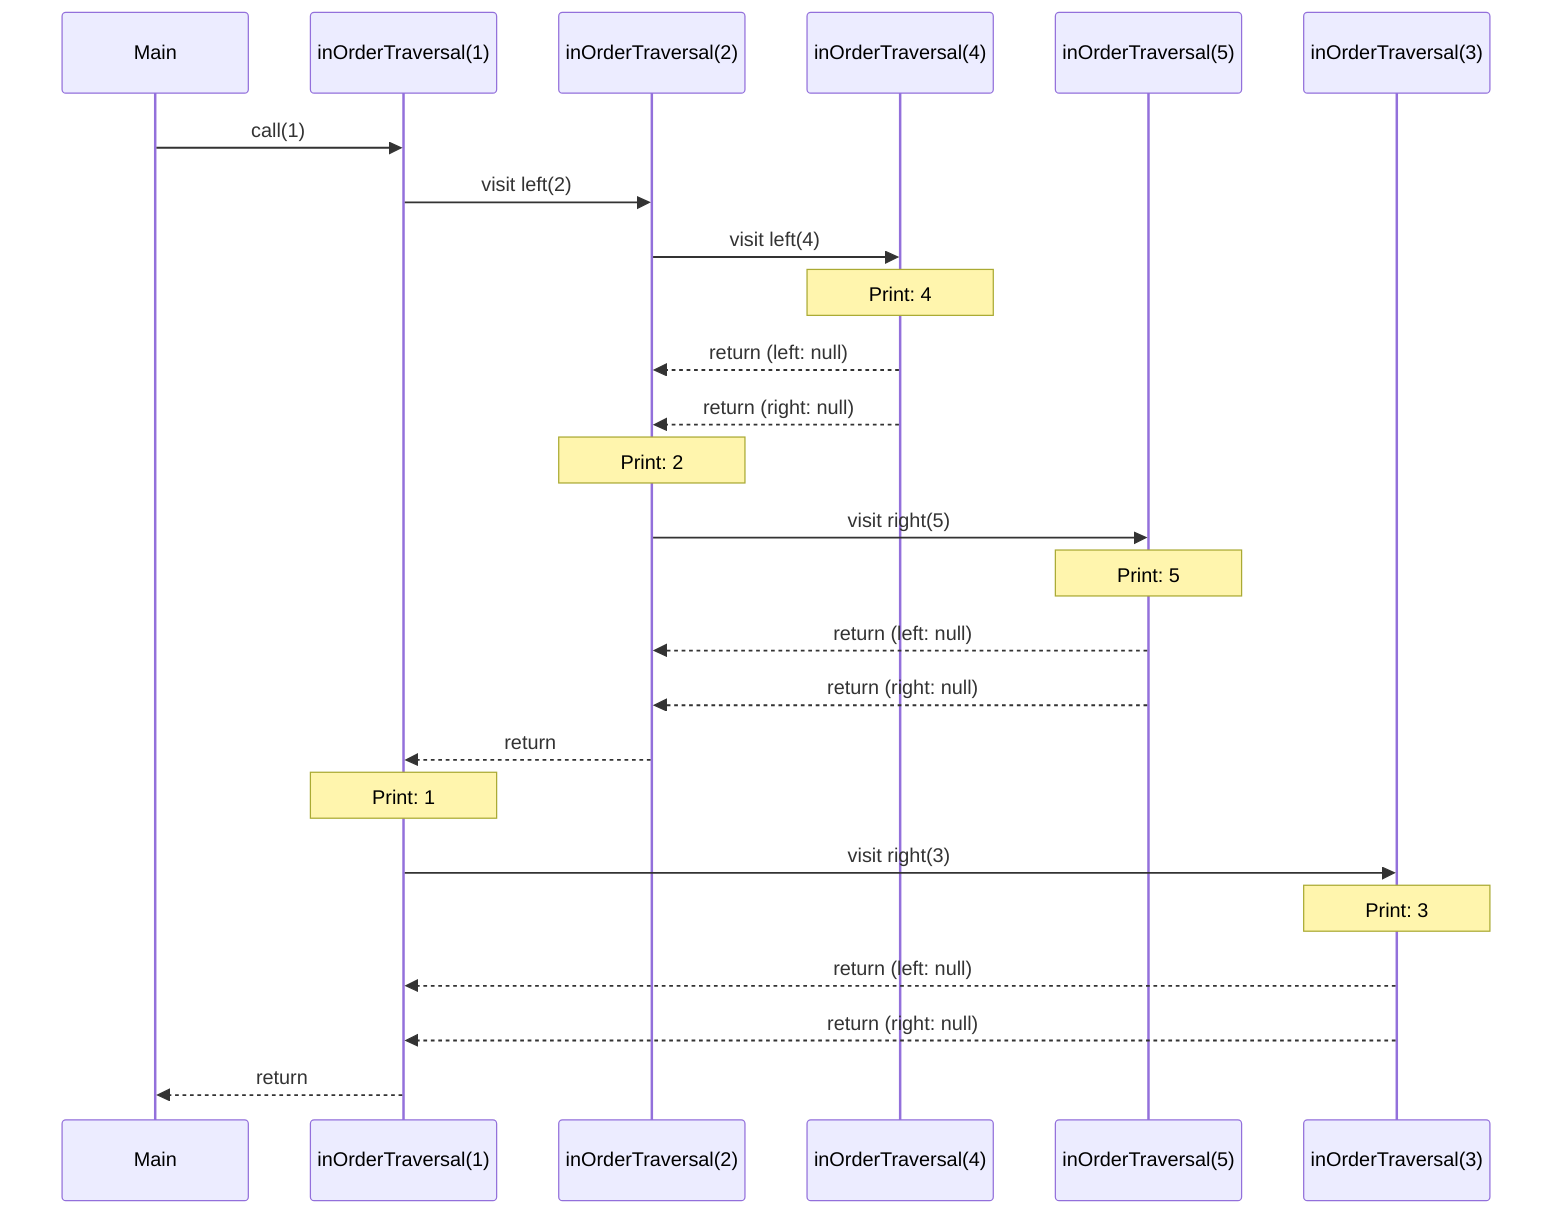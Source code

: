 sequenceDiagram
    participant Main
    participant Frame1 as inOrderTraversal(1)
    participant Frame2 as inOrderTraversal(2)
    participant Frame3 as inOrderTraversal(4)
    participant Frame4 as inOrderTraversal(5)
    participant Frame5 as inOrderTraversal(3)

    Main->>Frame1: call(1)
    
    Frame1->>Frame2: visit left(2)
    Frame2->>Frame3: visit left(4)
    Note over Frame3: Print: 4
    Frame3-->>Frame2: return (left: null)
    Frame3-->>Frame2: return (right: null)
    
    Note over Frame2: Print: 2
    
    Frame2->>Frame4: visit right(5)
    Note over Frame4: Print: 5
    Frame4-->>Frame2: return (left: null)
    Frame4-->>Frame2: return (right: null)
    Frame2-->>Frame1: return
    
    Note over Frame1: Print: 1
    
    Frame1->>Frame5: visit right(3)
    Note over Frame5: Print: 3
    Frame5-->>Frame1: return (left: null)
    Frame5-->>Frame1: return (right: null)
    Frame1-->>Main: return